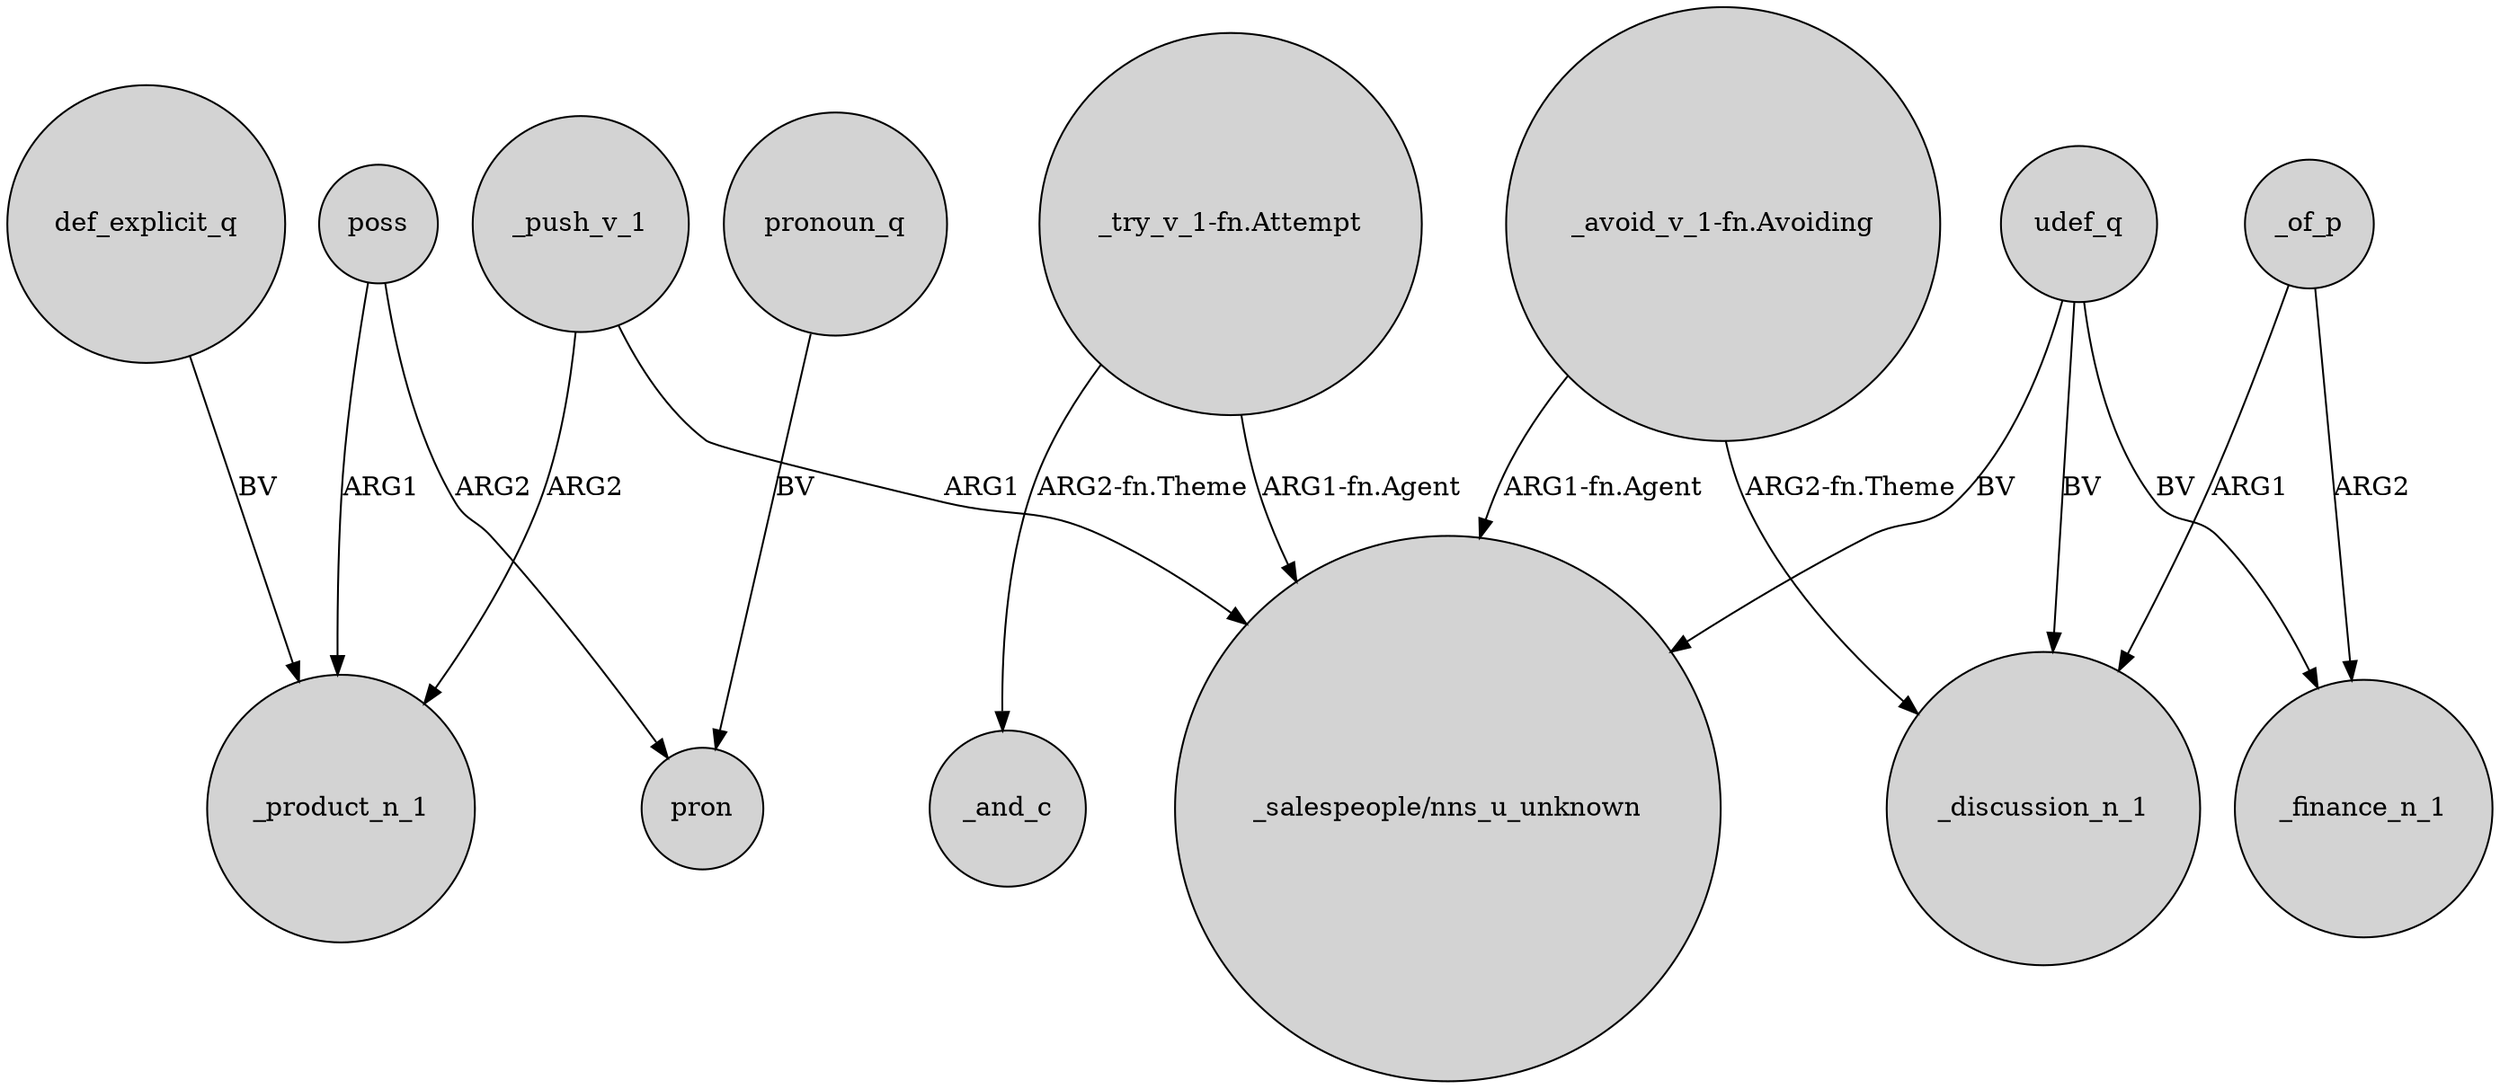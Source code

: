 digraph {
	node [shape=circle style=filled]
	def_explicit_q -> _product_n_1 [label=BV]
	"_avoid_v_1-fn.Avoiding" -> _discussion_n_1 [label="ARG2-fn.Theme"]
	_push_v_1 -> _product_n_1 [label=ARG2]
	_of_p -> _finance_n_1 [label=ARG2]
	"_avoid_v_1-fn.Avoiding" -> "_salespeople/nns_u_unknown" [label="ARG1-fn.Agent"]
	poss -> _product_n_1 [label=ARG1]
	_push_v_1 -> "_salespeople/nns_u_unknown" [label=ARG1]
	poss -> pron [label=ARG2]
	_of_p -> _discussion_n_1 [label=ARG1]
	udef_q -> _finance_n_1 [label=BV]
	udef_q -> _discussion_n_1 [label=BV]
	"_try_v_1-fn.Attempt" -> "_salespeople/nns_u_unknown" [label="ARG1-fn.Agent"]
	udef_q -> "_salespeople/nns_u_unknown" [label=BV]
	"_try_v_1-fn.Attempt" -> _and_c [label="ARG2-fn.Theme"]
	pronoun_q -> pron [label=BV]
}
